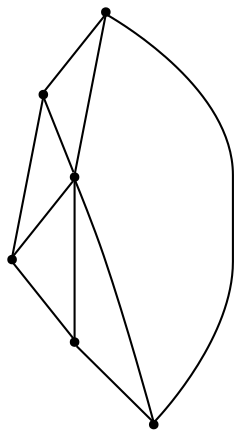 graph {
  node [shape=point,comment="{\"directed\":false,\"doi\":\"10.1007/978-3-319-03841-4_31\",\"figure\":\"2 (1)\"}"]

  v0 [pos="1391.319807886301,2582.243132986192"]
  v1 [pos="1264.4198990178352,2674.388490507662"]
  v2 [pos="1342.8473618435892,2433.14570722874"]
  v3 [pos="1264.419899017835,2541.033335929414"]
  v4 [pos="1137.5243165920706,2582.243132986192"]
  v5 [pos="1185.9925634403958,2433.14570722874"]

  v0 -- v1 [id="-1",pos="1391.319807886301,2582.243132986192 1264.4198990178352,2674.388490507662 1264.4198990178352,2674.388490507662 1264.4198990178352,2674.388490507662"]
  v4 -- v5 [id="-2",pos="1137.5243165920706,2582.243132986192 1185.9925634403958,2433.14570722874 1185.9925634403958,2433.14570722874 1185.9925634403958,2433.14570722874"]
  v5 -- v3 [id="-3",pos="1185.9925634403958,2433.14570722874 1264.419899017835,2541.033335929414 1264.419899017835,2541.033335929414 1264.419899017835,2541.033335929414"]
  v5 -- v2 [id="-4",pos="1185.9925634403958,2433.14570722874 1342.8473618435892,2433.14570722874 1342.8473618435892,2433.14570722874 1342.8473618435892,2433.14570722874"]
  v1 -- v4 [id="-5",pos="1264.4198990178352,2674.388490507662 1137.5243165920706,2582.243132986192 1137.5243165920706,2582.243132986192 1137.5243165920706,2582.243132986192"]
  v1 -- v3 [id="-6",pos="1264.4198990178352,2674.388490507662 1264.419899017835,2541.033335929414 1264.419899017835,2541.033335929414 1264.419899017835,2541.033335929414"]
  v3 -- v2 [id="-7",pos="1264.419899017835,2541.033335929414 1342.8473618435892,2433.14570722874 1342.8473618435892,2433.14570722874 1342.8473618435892,2433.14570722874"]
  v3 -- v4 [id="-8",pos="1264.419899017835,2541.033335929414 1137.5243165920706,2582.243132986192 1137.5243165920706,2582.243132986192 1137.5243165920706,2582.243132986192"]
  v3 -- v0 [id="-9",pos="1264.419899017835,2541.033335929414 1391.319807886301,2582.243132986192 1391.319807886301,2582.243132986192 1391.319807886301,2582.243132986192"]
  v2 -- v0 [id="-10",pos="1342.8473618435892,2433.14570722874 1391.319807886301,2582.243132986192 1391.319807886301,2582.243132986192 1391.319807886301,2582.243132986192"]
}